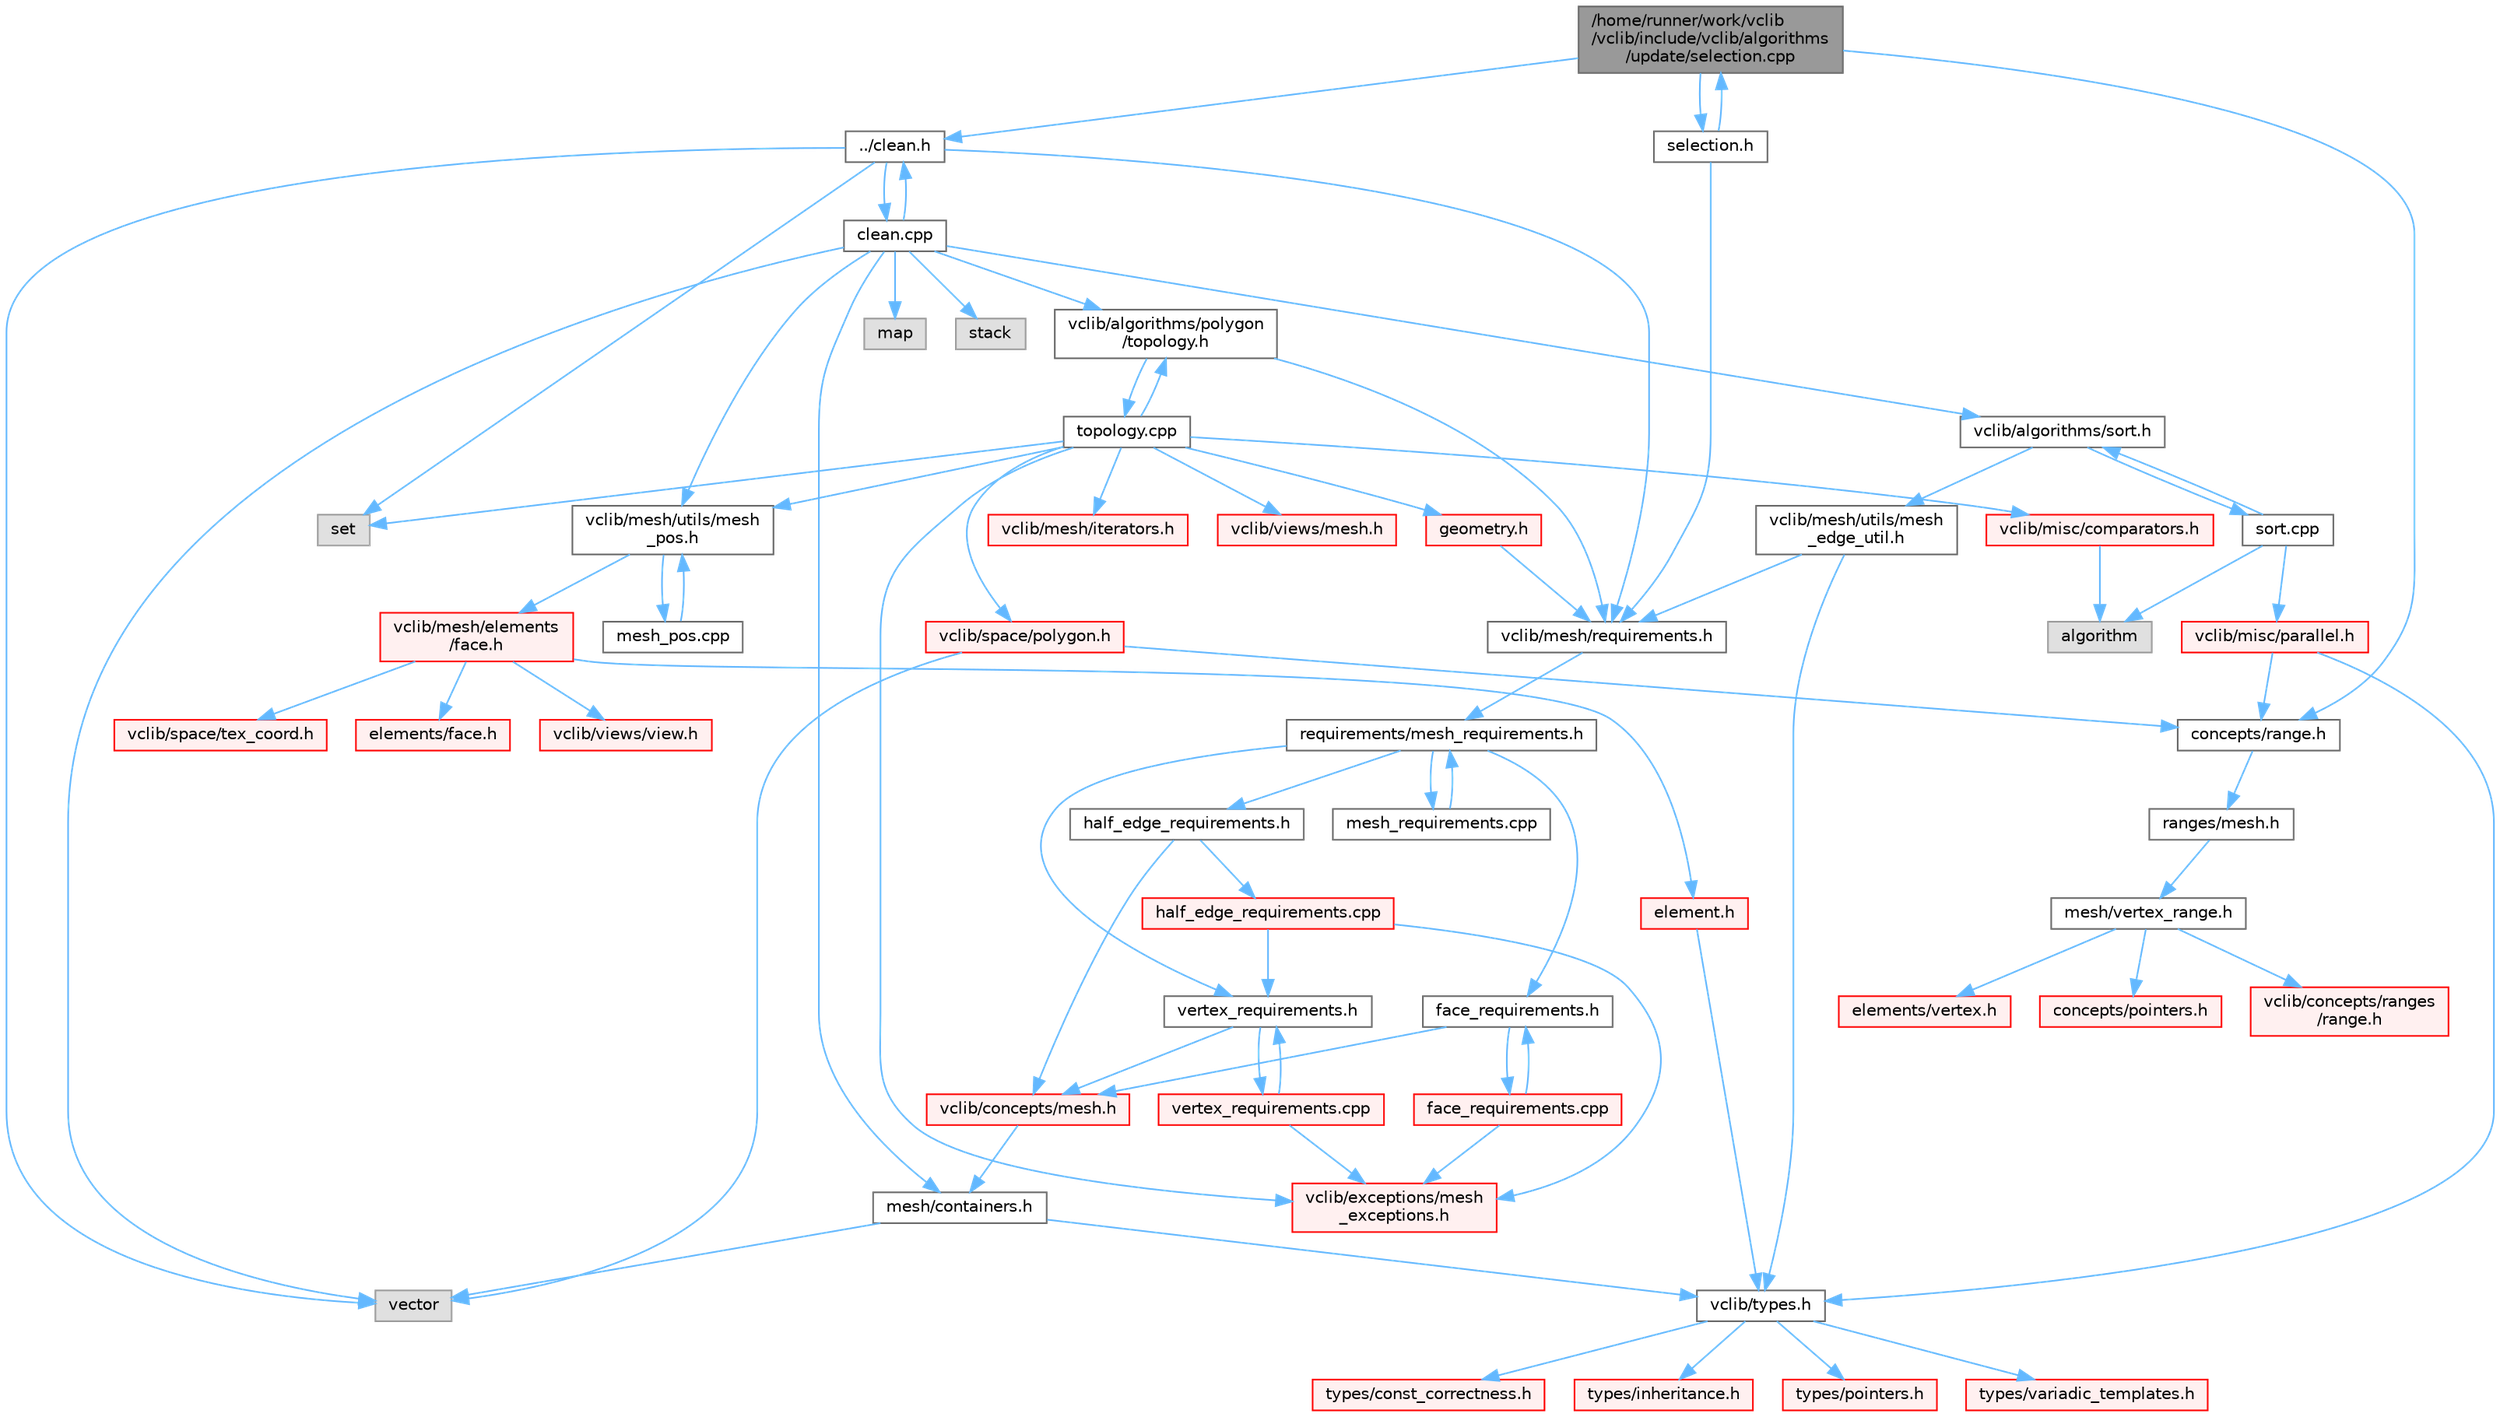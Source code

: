 digraph "/home/runner/work/vclib/vclib/include/vclib/algorithms/update/selection.cpp"
{
 // LATEX_PDF_SIZE
  bgcolor="transparent";
  edge [fontname=Helvetica,fontsize=10,labelfontname=Helvetica,labelfontsize=10];
  node [fontname=Helvetica,fontsize=10,shape=box,height=0.2,width=0.4];
  Node1 [label="/home/runner/work/vclib\l/vclib/include/vclib/algorithms\l/update/selection.cpp",height=0.2,width=0.4,color="gray40", fillcolor="grey60", style="filled", fontcolor="black",tooltip=" "];
  Node1 -> Node2 [color="steelblue1",style="solid"];
  Node2 [label="selection.h",height=0.2,width=0.4,color="grey40", fillcolor="white", style="filled",URL="$algorithms_2update_2selection_8h.html",tooltip=" "];
  Node2 -> Node3 [color="steelblue1",style="solid"];
  Node3 [label="vclib/mesh/requirements.h",height=0.2,width=0.4,color="grey40", fillcolor="white", style="filled",URL="$requirements_8h.html",tooltip=" "];
  Node3 -> Node4 [color="steelblue1",style="solid"];
  Node4 [label="requirements/mesh_requirements.h",height=0.2,width=0.4,color="grey40", fillcolor="white", style="filled",URL="$mesh__requirements_8h.html",tooltip=" "];
  Node4 -> Node5 [color="steelblue1",style="solid"];
  Node5 [label="half_edge_requirements.h",height=0.2,width=0.4,color="grey40", fillcolor="white", style="filled",URL="$half__edge__requirements_8h.html",tooltip=" "];
  Node5 -> Node6 [color="steelblue1",style="solid"];
  Node6 [label="vclib/concepts/mesh.h",height=0.2,width=0.4,color="red", fillcolor="#FFF0F0", style="filled",URL="$concepts_2mesh_8h.html",tooltip=" "];
  Node6 -> Node59 [color="steelblue1",style="solid"];
  Node59 [label="mesh/containers.h",height=0.2,width=0.4,color="grey40", fillcolor="white", style="filled",URL="$concepts_2mesh_2containers_8h.html",tooltip=" "];
  Node59 -> Node9 [color="steelblue1",style="solid"];
  Node9 [label="vector",height=0.2,width=0.4,color="grey60", fillcolor="#E0E0E0", style="filled",tooltip=" "];
  Node59 -> Node11 [color="steelblue1",style="solid"];
  Node11 [label="vclib/types.h",height=0.2,width=0.4,color="grey40", fillcolor="white", style="filled",URL="$types_8h.html",tooltip=" "];
  Node11 -> Node12 [color="steelblue1",style="solid"];
  Node12 [label="types/const_correctness.h",height=0.2,width=0.4,color="red", fillcolor="#FFF0F0", style="filled",URL="$types_2const__correctness_8h.html",tooltip=" "];
  Node11 -> Node14 [color="steelblue1",style="solid"];
  Node14 [label="types/inheritance.h",height=0.2,width=0.4,color="red", fillcolor="#FFF0F0", style="filled",URL="$inheritance_8h.html",tooltip=" "];
  Node11 -> Node15 [color="steelblue1",style="solid"];
  Node15 [label="types/pointers.h",height=0.2,width=0.4,color="red", fillcolor="#FFF0F0", style="filled",URL="$types_2pointers_8h.html",tooltip=" "];
  Node11 -> Node16 [color="steelblue1",style="solid"];
  Node16 [label="types/variadic_templates.h",height=0.2,width=0.4,color="red", fillcolor="#FFF0F0", style="filled",URL="$variadic__templates_8h.html",tooltip=" "];
  Node5 -> Node67 [color="steelblue1",style="solid"];
  Node67 [label="half_edge_requirements.cpp",height=0.2,width=0.4,color="red", fillcolor="#FFF0F0", style="filled",URL="$half__edge__requirements_8cpp.html",tooltip=" "];
  Node67 -> Node68 [color="steelblue1",style="solid"];
  Node68 [label="vertex_requirements.h",height=0.2,width=0.4,color="grey40", fillcolor="white", style="filled",URL="$vertex__requirements_8h.html",tooltip=" "];
  Node68 -> Node6 [color="steelblue1",style="solid"];
  Node68 -> Node69 [color="steelblue1",style="solid"];
  Node69 [label="vertex_requirements.cpp",height=0.2,width=0.4,color="red", fillcolor="#FFF0F0", style="filled",URL="$vertex__requirements_8cpp.html",tooltip=" "];
  Node69 -> Node68 [color="steelblue1",style="solid"];
  Node69 -> Node70 [color="steelblue1",style="solid"];
  Node70 [label="vclib/exceptions/mesh\l_exceptions.h",height=0.2,width=0.4,color="red", fillcolor="#FFF0F0", style="filled",URL="$mesh__exceptions_8h.html",tooltip=" "];
  Node67 -> Node70 [color="steelblue1",style="solid"];
  Node4 -> Node149 [color="steelblue1",style="solid"];
  Node149 [label="face_requirements.h",height=0.2,width=0.4,color="grey40", fillcolor="white", style="filled",URL="$face__requirements_8h.html",tooltip=" "];
  Node149 -> Node6 [color="steelblue1",style="solid"];
  Node149 -> Node150 [color="steelblue1",style="solid"];
  Node150 [label="face_requirements.cpp",height=0.2,width=0.4,color="red", fillcolor="#FFF0F0", style="filled",URL="$face__requirements_8cpp.html",tooltip=" "];
  Node150 -> Node149 [color="steelblue1",style="solid"];
  Node150 -> Node70 [color="steelblue1",style="solid"];
  Node4 -> Node68 [color="steelblue1",style="solid"];
  Node4 -> Node174 [color="steelblue1",style="solid"];
  Node174 [label="mesh_requirements.cpp",height=0.2,width=0.4,color="grey40", fillcolor="white", style="filled",URL="$mesh__requirements_8cpp.html",tooltip=" "];
  Node174 -> Node4 [color="steelblue1",style="solid"];
  Node2 -> Node1 [color="steelblue1",style="solid"];
  Node1 -> Node175 [color="steelblue1",style="solid"];
  Node175 [label="../clean.h",height=0.2,width=0.4,color="grey40", fillcolor="white", style="filled",URL="$clean_8h.html",tooltip=" "];
  Node175 -> Node176 [color="steelblue1",style="solid"];
  Node176 [label="set",height=0.2,width=0.4,color="grey60", fillcolor="#E0E0E0", style="filled",tooltip=" "];
  Node175 -> Node9 [color="steelblue1",style="solid"];
  Node175 -> Node3 [color="steelblue1",style="solid"];
  Node175 -> Node177 [color="steelblue1",style="solid"];
  Node177 [label="clean.cpp",height=0.2,width=0.4,color="grey40", fillcolor="white", style="filled",URL="$clean_8cpp.html",tooltip=" "];
  Node177 -> Node175 [color="steelblue1",style="solid"];
  Node177 -> Node59 [color="steelblue1",style="solid"];
  Node177 -> Node178 [color="steelblue1",style="solid"];
  Node178 [label="map",height=0.2,width=0.4,color="grey60", fillcolor="#E0E0E0", style="filled",tooltip=" "];
  Node177 -> Node179 [color="steelblue1",style="solid"];
  Node179 [label="stack",height=0.2,width=0.4,color="grey60", fillcolor="#E0E0E0", style="filled",tooltip=" "];
  Node177 -> Node9 [color="steelblue1",style="solid"];
  Node177 -> Node180 [color="steelblue1",style="solid"];
  Node180 [label="vclib/algorithms/polygon\l/topology.h",height=0.2,width=0.4,color="grey40", fillcolor="white", style="filled",URL="$polygon_2topology_8h.html",tooltip=" "];
  Node180 -> Node3 [color="steelblue1",style="solid"];
  Node180 -> Node181 [color="steelblue1",style="solid"];
  Node181 [label="topology.cpp",height=0.2,width=0.4,color="grey40", fillcolor="white", style="filled",URL="$polygon_2topology_8cpp.html",tooltip=" "];
  Node181 -> Node180 [color="steelblue1",style="solid"];
  Node181 -> Node176 [color="steelblue1",style="solid"];
  Node181 -> Node70 [color="steelblue1",style="solid"];
  Node181 -> Node182 [color="steelblue1",style="solid"];
  Node182 [label="vclib/mesh/iterators.h",height=0.2,width=0.4,color="red", fillcolor="#FFF0F0", style="filled",URL="$mesh_2iterators_8h.html",tooltip=" "];
  Node181 -> Node186 [color="steelblue1",style="solid"];
  Node186 [label="vclib/mesh/utils/mesh\l_pos.h",height=0.2,width=0.4,color="grey40", fillcolor="white", style="filled",URL="$mesh__pos_8h.html",tooltip=" "];
  Node186 -> Node152 [color="steelblue1",style="solid"];
  Node152 [label="vclib/mesh/elements\l/face.h",height=0.2,width=0.4,color="red", fillcolor="#FFF0F0", style="filled",URL="$mesh_2elements_2face_8h.html",tooltip=" "];
  Node152 -> Node61 [color="steelblue1",style="solid"];
  Node61 [label="elements/face.h",height=0.2,width=0.4,color="red", fillcolor="#FFF0F0", style="filled",URL="$concepts_2mesh_2elements_2face_8h.html",tooltip=" "];
  Node152 -> Node84 [color="steelblue1",style="solid"];
  Node84 [label="vclib/views/view.h",height=0.2,width=0.4,color="red", fillcolor="#FFF0F0", style="filled",URL="$view_8h.html",tooltip=" "];
  Node152 -> Node127 [color="steelblue1",style="solid"];
  Node127 [label="vclib/space/tex_coord.h",height=0.2,width=0.4,color="red", fillcolor="#FFF0F0", style="filled",URL="$space_2tex__coord_8h.html",tooltip=" "];
  Node152 -> Node77 [color="steelblue1",style="solid"];
  Node77 [label="element.h",height=0.2,width=0.4,color="red", fillcolor="#FFF0F0", style="filled",URL="$mesh_2elements_2element_8h.html",tooltip=" "];
  Node77 -> Node11 [color="steelblue1",style="solid"];
  Node186 -> Node187 [color="steelblue1",style="solid"];
  Node187 [label="mesh_pos.cpp",height=0.2,width=0.4,color="grey40", fillcolor="white", style="filled",URL="$mesh__pos_8cpp.html",tooltip=" "];
  Node187 -> Node186 [color="steelblue1",style="solid"];
  Node181 -> Node188 [color="steelblue1",style="solid"];
  Node188 [label="vclib/views/mesh.h",height=0.2,width=0.4,color="red", fillcolor="#FFF0F0", style="filled",URL="$views_2mesh_8h.html",tooltip=" "];
  Node181 -> Node216 [color="steelblue1",style="solid"];
  Node216 [label="vclib/misc/comparators.h",height=0.2,width=0.4,color="red", fillcolor="#FFF0F0", style="filled",URL="$comparators_8h.html",tooltip=" "];
  Node216 -> Node88 [color="steelblue1",style="solid"];
  Node88 [label="algorithm",height=0.2,width=0.4,color="grey60", fillcolor="#E0E0E0", style="filled",tooltip=" "];
  Node181 -> Node218 [color="steelblue1",style="solid"];
  Node218 [label="vclib/space/polygon.h",height=0.2,width=0.4,color="red", fillcolor="#FFF0F0", style="filled",URL="$space_2polygon_8h.html",tooltip=" "];
  Node218 -> Node9 [color="steelblue1",style="solid"];
  Node218 -> Node195 [color="steelblue1",style="solid"];
  Node195 [label="concepts/range.h",height=0.2,width=0.4,color="grey40", fillcolor="white", style="filled",URL="$range_8h.html",tooltip=" "];
  Node195 -> Node196 [color="steelblue1",style="solid"];
  Node196 [label="ranges/mesh.h",height=0.2,width=0.4,color="grey40", fillcolor="white", style="filled",URL="$concepts_2ranges_2mesh_8h.html",tooltip=" "];
  Node196 -> Node197 [color="steelblue1",style="solid"];
  Node197 [label="mesh/vertex_range.h",height=0.2,width=0.4,color="grey40", fillcolor="white", style="filled",URL="$vertex__range_8h.html",tooltip=" "];
  Node197 -> Node193 [color="steelblue1",style="solid"];
  Node193 [label="concepts/pointers.h",height=0.2,width=0.4,color="red", fillcolor="#FFF0F0", style="filled",URL="$concepts_2pointers_8h.html",tooltip=" "];
  Node197 -> Node198 [color="steelblue1",style="solid"];
  Node198 [label="vclib/concepts/ranges\l/range.h",height=0.2,width=0.4,color="red", fillcolor="#FFF0F0", style="filled",URL="$ranges_2range_8h.html",tooltip=" "];
  Node197 -> Node66 [color="steelblue1",style="solid"];
  Node66 [label="elements/vertex.h",height=0.2,width=0.4,color="red", fillcolor="#FFF0F0", style="filled",URL="$concepts_2mesh_2elements_2vertex_8h.html",tooltip=" "];
  Node181 -> Node223 [color="steelblue1",style="solid"];
  Node223 [label="geometry.h",height=0.2,width=0.4,color="red", fillcolor="#FFF0F0", style="filled",URL="$geometry_8h.html",tooltip=" "];
  Node223 -> Node3 [color="steelblue1",style="solid"];
  Node177 -> Node225 [color="steelblue1",style="solid"];
  Node225 [label="vclib/algorithms/sort.h",height=0.2,width=0.4,color="grey40", fillcolor="white", style="filled",URL="$sort_8h.html",tooltip=" "];
  Node225 -> Node226 [color="steelblue1",style="solid"];
  Node226 [label="vclib/mesh/utils/mesh\l_edge_util.h",height=0.2,width=0.4,color="grey40", fillcolor="white", style="filled",URL="$mesh__edge__util_8h.html",tooltip=" "];
  Node226 -> Node3 [color="steelblue1",style="solid"];
  Node226 -> Node11 [color="steelblue1",style="solid"];
  Node225 -> Node227 [color="steelblue1",style="solid"];
  Node227 [label="sort.cpp",height=0.2,width=0.4,color="grey40", fillcolor="white", style="filled",URL="$sort_8cpp.html",tooltip=" "];
  Node227 -> Node225 [color="steelblue1",style="solid"];
  Node227 -> Node88 [color="steelblue1",style="solid"];
  Node227 -> Node228 [color="steelblue1",style="solid"];
  Node228 [label="vclib/misc/parallel.h",height=0.2,width=0.4,color="red", fillcolor="#FFF0F0", style="filled",URL="$parallel_8h.html",tooltip=" "];
  Node228 -> Node195 [color="steelblue1",style="solid"];
  Node228 -> Node11 [color="steelblue1",style="solid"];
  Node177 -> Node186 [color="steelblue1",style="solid"];
  Node1 -> Node195 [color="steelblue1",style="solid"];
}
